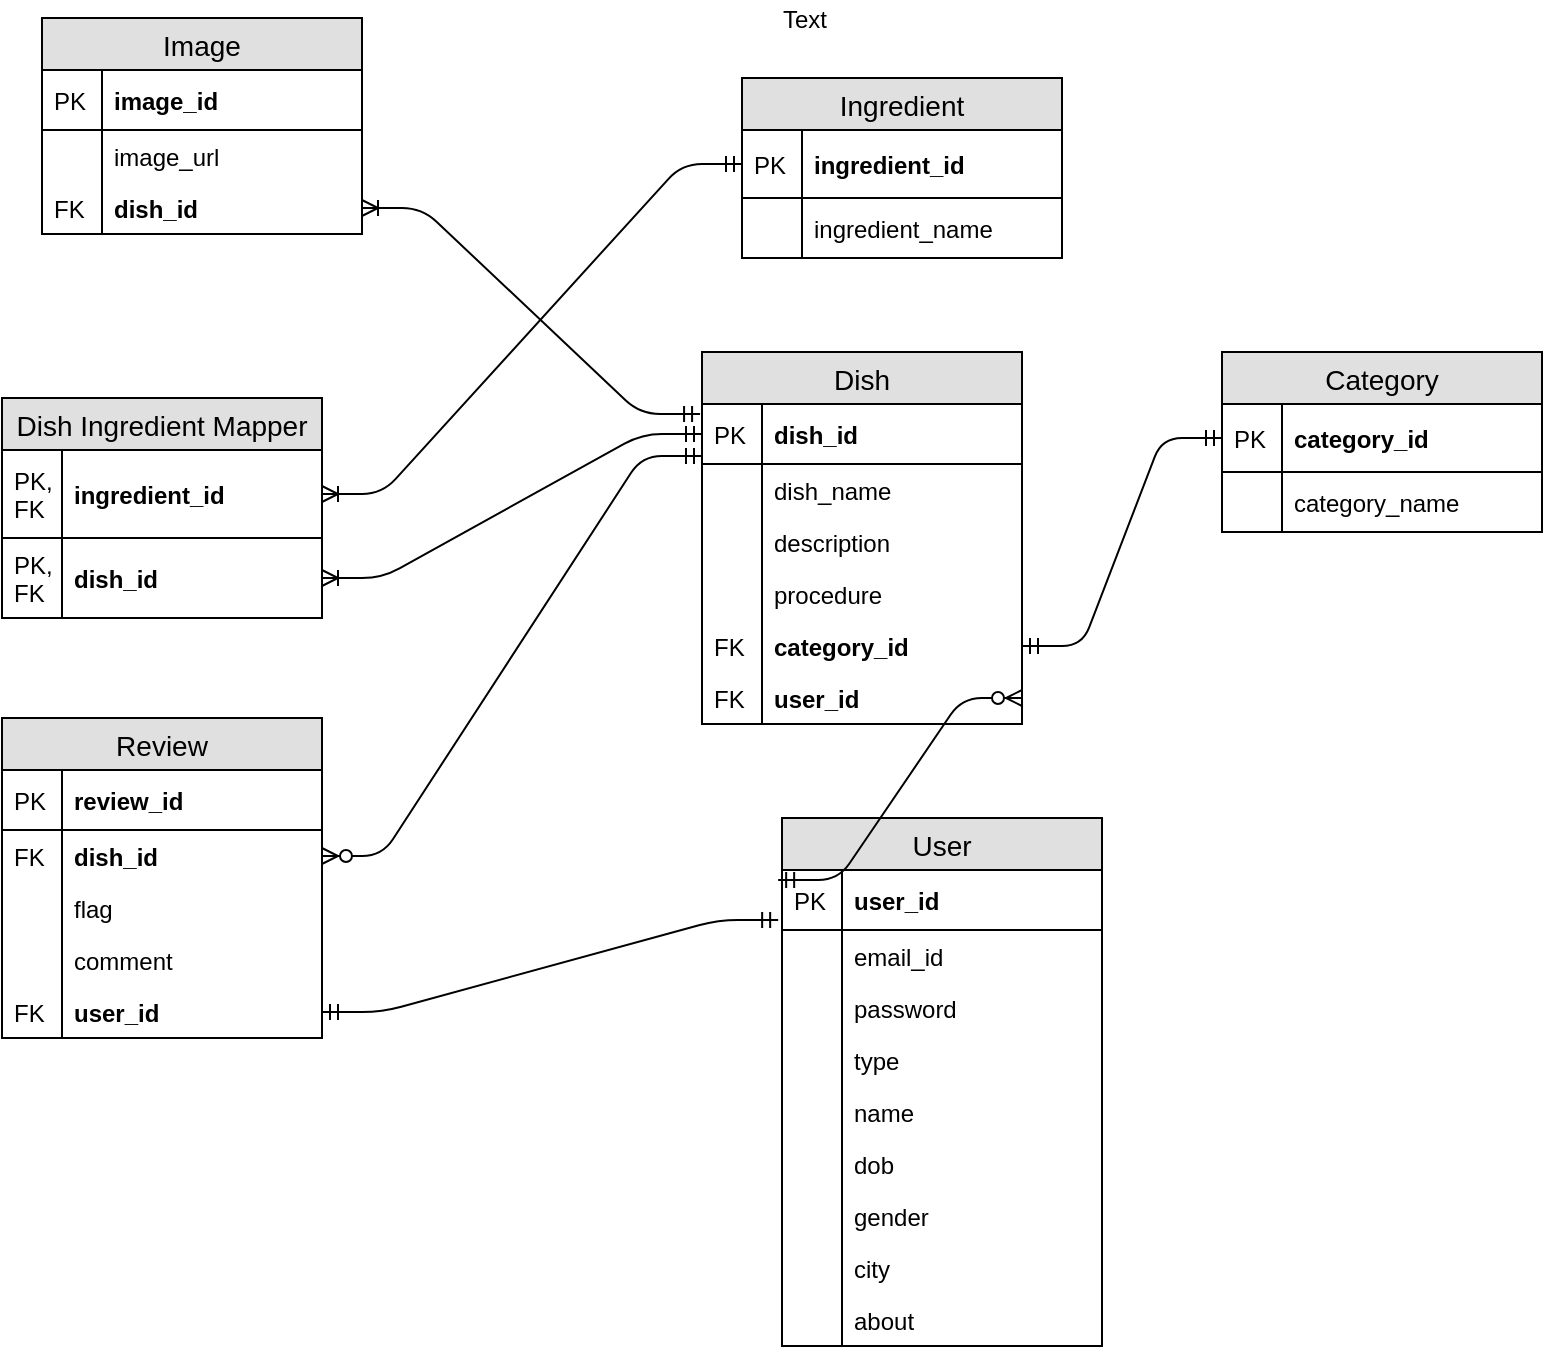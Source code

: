 <mxfile version="12.3.9" type="device" pages="1"><diagram id="ac1ZmO-KAcBKN5VcQjdK" name="Page-1"><mxGraphModel dx="868" dy="433" grid="1" gridSize="10" guides="1" tooltips="1" connect="1" arrows="1" fold="1" page="1" pageScale="1" pageWidth="850" pageHeight="1100" math="0" shadow="0"><root><mxCell id="0"/><mxCell id="1" parent="0"/><mxCell id="8xWmuHRfOic5xz7azCjE-1" value="Dish" style="swimlane;fontStyle=0;childLayout=stackLayout;horizontal=1;startSize=26;fillColor=#e0e0e0;horizontalStack=0;resizeParent=1;resizeParentMax=0;resizeLast=0;collapsible=1;marginBottom=0;swimlaneFillColor=#ffffff;align=center;fontSize=14;" parent="1" vertex="1"><mxGeometry x="510" y="227" width="160" height="186" as="geometry"/></mxCell><mxCell id="8xWmuHRfOic5xz7azCjE-2" value="dish_id" style="shape=partialRectangle;top=0;left=0;right=0;bottom=1;align=left;verticalAlign=middle;fillColor=none;spacingLeft=34;spacingRight=4;overflow=hidden;rotatable=0;points=[[0,0.5],[1,0.5]];portConstraint=eastwest;dropTarget=0;fontStyle=1;fontSize=12;" parent="8xWmuHRfOic5xz7azCjE-1" vertex="1"><mxGeometry y="26" width="160" height="30" as="geometry"/></mxCell><mxCell id="8xWmuHRfOic5xz7azCjE-3" value="PK" style="shape=partialRectangle;top=0;left=0;bottom=0;fillColor=none;align=left;verticalAlign=middle;spacingLeft=4;spacingRight=4;overflow=hidden;rotatable=0;points=[];portConstraint=eastwest;part=1;fontSize=12;" parent="8xWmuHRfOic5xz7azCjE-2" vertex="1" connectable="0"><mxGeometry width="30" height="30" as="geometry"/></mxCell><mxCell id="8xWmuHRfOic5xz7azCjE-4" value="dish_name" style="shape=partialRectangle;top=0;left=0;right=0;bottom=0;align=left;verticalAlign=top;fillColor=none;spacingLeft=34;spacingRight=4;overflow=hidden;rotatable=0;points=[[0,0.5],[1,0.5]];portConstraint=eastwest;dropTarget=0;fontSize=12;" parent="8xWmuHRfOic5xz7azCjE-1" vertex="1"><mxGeometry y="56" width="160" height="26" as="geometry"/></mxCell><mxCell id="8xWmuHRfOic5xz7azCjE-5" value="" style="shape=partialRectangle;top=0;left=0;bottom=0;fillColor=none;align=left;verticalAlign=top;spacingLeft=4;spacingRight=4;overflow=hidden;rotatable=0;points=[];portConstraint=eastwest;part=1;fontSize=12;" parent="8xWmuHRfOic5xz7azCjE-4" vertex="1" connectable="0"><mxGeometry width="30" height="26" as="geometry"/></mxCell><mxCell id="8xWmuHRfOic5xz7azCjE-6" value="description" style="shape=partialRectangle;top=0;left=0;right=0;bottom=0;align=left;verticalAlign=top;fillColor=none;spacingLeft=34;spacingRight=4;overflow=hidden;rotatable=0;points=[[0,0.5],[1,0.5]];portConstraint=eastwest;dropTarget=0;fontSize=12;" parent="8xWmuHRfOic5xz7azCjE-1" vertex="1"><mxGeometry y="82" width="160" height="26" as="geometry"/></mxCell><mxCell id="8xWmuHRfOic5xz7azCjE-7" value="" style="shape=partialRectangle;top=0;left=0;bottom=0;fillColor=none;align=left;verticalAlign=top;spacingLeft=4;spacingRight=4;overflow=hidden;rotatable=0;points=[];portConstraint=eastwest;part=1;fontSize=12;" parent="8xWmuHRfOic5xz7azCjE-6" vertex="1" connectable="0"><mxGeometry width="30" height="26" as="geometry"/></mxCell><mxCell id="8xWmuHRfOic5xz7azCjE-8" value="procedure" style="shape=partialRectangle;top=0;left=0;right=0;bottom=0;align=left;verticalAlign=top;fillColor=none;spacingLeft=34;spacingRight=4;overflow=hidden;rotatable=0;points=[[0,0.5],[1,0.5]];portConstraint=eastwest;dropTarget=0;fontSize=12;" parent="8xWmuHRfOic5xz7azCjE-1" vertex="1"><mxGeometry y="108" width="160" height="26" as="geometry"/></mxCell><mxCell id="8xWmuHRfOic5xz7azCjE-9" value="" style="shape=partialRectangle;top=0;left=0;bottom=0;fillColor=none;align=left;verticalAlign=top;spacingLeft=4;spacingRight=4;overflow=hidden;rotatable=0;points=[];portConstraint=eastwest;part=1;fontSize=12;" parent="8xWmuHRfOic5xz7azCjE-8" vertex="1" connectable="0"><mxGeometry width="30" height="26" as="geometry"/></mxCell><mxCell id="8xWmuHRfOic5xz7azCjE-16" value="category_id" style="shape=partialRectangle;top=0;left=0;right=0;bottom=0;align=left;verticalAlign=top;fillColor=none;spacingLeft=34;spacingRight=4;overflow=hidden;rotatable=0;points=[[0,0.5],[1,0.5]];portConstraint=eastwest;dropTarget=0;fontSize=12;fontStyle=1" parent="8xWmuHRfOic5xz7azCjE-1" vertex="1"><mxGeometry y="134" width="160" height="26" as="geometry"/></mxCell><mxCell id="8xWmuHRfOic5xz7azCjE-17" value="FK" style="shape=partialRectangle;top=0;left=0;bottom=0;fillColor=none;align=left;verticalAlign=top;spacingLeft=4;spacingRight=4;overflow=hidden;rotatable=0;points=[];portConstraint=eastwest;part=1;fontSize=12;" parent="8xWmuHRfOic5xz7azCjE-16" vertex="1" connectable="0"><mxGeometry width="30" height="26" as="geometry"/></mxCell><mxCell id="8xWmuHRfOic5xz7azCjE-12" value="user_id" style="shape=partialRectangle;top=0;left=0;right=0;bottom=0;align=left;verticalAlign=top;fillColor=none;spacingLeft=34;spacingRight=4;overflow=hidden;rotatable=0;points=[[0,0.5],[1,0.5]];portConstraint=eastwest;dropTarget=0;fontSize=12;fontStyle=1" parent="8xWmuHRfOic5xz7azCjE-1" vertex="1"><mxGeometry y="160" width="160" height="26" as="geometry"/></mxCell><mxCell id="8xWmuHRfOic5xz7azCjE-13" value="FK" style="shape=partialRectangle;top=0;left=0;bottom=0;fillColor=none;align=left;verticalAlign=top;spacingLeft=4;spacingRight=4;overflow=hidden;rotatable=0;points=[];portConstraint=eastwest;part=1;fontSize=12;" parent="8xWmuHRfOic5xz7azCjE-12" vertex="1" connectable="0"><mxGeometry width="30" height="26" as="geometry"/></mxCell><mxCell id="8xWmuHRfOic5xz7azCjE-20" value="Image" style="swimlane;fontStyle=0;childLayout=stackLayout;horizontal=1;startSize=26;fillColor=#e0e0e0;horizontalStack=0;resizeParent=1;resizeParentMax=0;resizeLast=0;collapsible=1;marginBottom=0;swimlaneFillColor=#ffffff;align=center;fontSize=14;" parent="1" vertex="1"><mxGeometry x="180" y="60" width="160" height="108" as="geometry"/></mxCell><mxCell id="8xWmuHRfOic5xz7azCjE-21" value="image_id" style="shape=partialRectangle;top=0;left=0;right=0;bottom=1;align=left;verticalAlign=middle;fillColor=none;spacingLeft=34;spacingRight=4;overflow=hidden;rotatable=0;points=[[0,0.5],[1,0.5]];portConstraint=eastwest;dropTarget=0;fontStyle=1;fontSize=12;" parent="8xWmuHRfOic5xz7azCjE-20" vertex="1"><mxGeometry y="26" width="160" height="30" as="geometry"/></mxCell><mxCell id="8xWmuHRfOic5xz7azCjE-22" value="PK" style="shape=partialRectangle;top=0;left=0;bottom=0;fillColor=none;align=left;verticalAlign=middle;spacingLeft=4;spacingRight=4;overflow=hidden;rotatable=0;points=[];portConstraint=eastwest;part=1;fontSize=12;" parent="8xWmuHRfOic5xz7azCjE-21" vertex="1" connectable="0"><mxGeometry width="30" height="30" as="geometry"/></mxCell><mxCell id="8xWmuHRfOic5xz7azCjE-23" value="image_url" style="shape=partialRectangle;top=0;left=0;right=0;bottom=0;align=left;verticalAlign=top;fillColor=none;spacingLeft=34;spacingRight=4;overflow=hidden;rotatable=0;points=[[0,0.5],[1,0.5]];portConstraint=eastwest;dropTarget=0;fontSize=12;" parent="8xWmuHRfOic5xz7azCjE-20" vertex="1"><mxGeometry y="56" width="160" height="26" as="geometry"/></mxCell><mxCell id="8xWmuHRfOic5xz7azCjE-24" value="" style="shape=partialRectangle;top=0;left=0;bottom=0;fillColor=none;align=left;verticalAlign=top;spacingLeft=4;spacingRight=4;overflow=hidden;rotatable=0;points=[];portConstraint=eastwest;part=1;fontSize=12;" parent="8xWmuHRfOic5xz7azCjE-23" vertex="1" connectable="0"><mxGeometry width="30" height="26" as="geometry"/></mxCell><mxCell id="wFoMBfjpKx5R6OrqDgCq-9" value="dish_id" style="shape=partialRectangle;top=0;left=0;right=0;bottom=0;align=left;verticalAlign=top;fillColor=none;spacingLeft=34;spacingRight=4;overflow=hidden;rotatable=0;points=[[0,0.5],[1,0.5]];portConstraint=eastwest;dropTarget=0;fontSize=12;fontStyle=1" vertex="1" parent="8xWmuHRfOic5xz7azCjE-20"><mxGeometry y="82" width="160" height="26" as="geometry"/></mxCell><mxCell id="wFoMBfjpKx5R6OrqDgCq-10" value="FK" style="shape=partialRectangle;top=0;left=0;bottom=0;fillColor=none;align=left;verticalAlign=top;spacingLeft=4;spacingRight=4;overflow=hidden;rotatable=0;points=[];portConstraint=eastwest;part=1;fontSize=12;" vertex="1" connectable="0" parent="wFoMBfjpKx5R6OrqDgCq-9"><mxGeometry width="30" height="26" as="geometry"/></mxCell><mxCell id="8xWmuHRfOic5xz7azCjE-43" value="User" style="swimlane;fontStyle=0;childLayout=stackLayout;horizontal=1;startSize=26;fillColor=#e0e0e0;horizontalStack=0;resizeParent=1;resizeParentMax=0;resizeLast=0;collapsible=1;marginBottom=0;swimlaneFillColor=#ffffff;align=center;fontSize=14;" parent="1" vertex="1"><mxGeometry x="550" y="460" width="160" height="264" as="geometry"/></mxCell><mxCell id="8xWmuHRfOic5xz7azCjE-44" value="user_id" style="shape=partialRectangle;top=0;left=0;right=0;bottom=1;align=left;verticalAlign=middle;fillColor=none;spacingLeft=34;spacingRight=4;overflow=hidden;rotatable=0;points=[[0,0.5],[1,0.5]];portConstraint=eastwest;dropTarget=0;fontStyle=1;fontSize=12;" parent="8xWmuHRfOic5xz7azCjE-43" vertex="1"><mxGeometry y="26" width="160" height="30" as="geometry"/></mxCell><mxCell id="8xWmuHRfOic5xz7azCjE-45" value="PK" style="shape=partialRectangle;top=0;left=0;bottom=0;fillColor=none;align=left;verticalAlign=middle;spacingLeft=4;spacingRight=4;overflow=hidden;rotatable=0;points=[];portConstraint=eastwest;part=1;fontSize=12;" parent="8xWmuHRfOic5xz7azCjE-44" vertex="1" connectable="0"><mxGeometry width="30" height="30" as="geometry"/></mxCell><mxCell id="wFoMBfjpKx5R6OrqDgCq-1" value="email_id" style="shape=partialRectangle;top=0;left=0;right=0;bottom=0;align=left;verticalAlign=top;fillColor=none;spacingLeft=34;spacingRight=4;overflow=hidden;rotatable=0;points=[[0,0.5],[1,0.5]];portConstraint=eastwest;dropTarget=0;fontSize=12;" vertex="1" parent="8xWmuHRfOic5xz7azCjE-43"><mxGeometry y="56" width="160" height="26" as="geometry"/></mxCell><mxCell id="wFoMBfjpKx5R6OrqDgCq-2" value="" style="shape=partialRectangle;top=0;left=0;bottom=0;fillColor=none;align=left;verticalAlign=top;spacingLeft=4;spacingRight=4;overflow=hidden;rotatable=0;points=[];portConstraint=eastwest;part=1;fontSize=12;" vertex="1" connectable="0" parent="wFoMBfjpKx5R6OrqDgCq-1"><mxGeometry width="30" height="26" as="geometry"/></mxCell><mxCell id="8xWmuHRfOic5xz7azCjE-46" value="password" style="shape=partialRectangle;top=0;left=0;right=0;bottom=0;align=left;verticalAlign=top;fillColor=none;spacingLeft=34;spacingRight=4;overflow=hidden;rotatable=0;points=[[0,0.5],[1,0.5]];portConstraint=eastwest;dropTarget=0;fontSize=12;" parent="8xWmuHRfOic5xz7azCjE-43" vertex="1"><mxGeometry y="82" width="160" height="26" as="geometry"/></mxCell><mxCell id="8xWmuHRfOic5xz7azCjE-47" value="" style="shape=partialRectangle;top=0;left=0;bottom=0;fillColor=none;align=left;verticalAlign=top;spacingLeft=4;spacingRight=4;overflow=hidden;rotatable=0;points=[];portConstraint=eastwest;part=1;fontSize=12;" parent="8xWmuHRfOic5xz7azCjE-46" vertex="1" connectable="0"><mxGeometry width="30" height="26" as="geometry"/></mxCell><mxCell id="8xWmuHRfOic5xz7azCjE-48" value="type" style="shape=partialRectangle;top=0;left=0;right=0;bottom=0;align=left;verticalAlign=top;fillColor=none;spacingLeft=34;spacingRight=4;overflow=hidden;rotatable=0;points=[[0,0.5],[1,0.5]];portConstraint=eastwest;dropTarget=0;fontSize=12;" parent="8xWmuHRfOic5xz7azCjE-43" vertex="1"><mxGeometry y="108" width="160" height="26" as="geometry"/></mxCell><mxCell id="8xWmuHRfOic5xz7azCjE-49" value="" style="shape=partialRectangle;top=0;left=0;bottom=0;fillColor=none;align=left;verticalAlign=top;spacingLeft=4;spacingRight=4;overflow=hidden;rotatable=0;points=[];portConstraint=eastwest;part=1;fontSize=12;" parent="8xWmuHRfOic5xz7azCjE-48" vertex="1" connectable="0"><mxGeometry width="30" height="26" as="geometry"/></mxCell><mxCell id="8xWmuHRfOic5xz7azCjE-50" value="name" style="shape=partialRectangle;top=0;left=0;right=0;bottom=0;align=left;verticalAlign=top;fillColor=none;spacingLeft=34;spacingRight=4;overflow=hidden;rotatable=0;points=[[0,0.5],[1,0.5]];portConstraint=eastwest;dropTarget=0;fontSize=12;" parent="8xWmuHRfOic5xz7azCjE-43" vertex="1"><mxGeometry y="134" width="160" height="26" as="geometry"/></mxCell><mxCell id="8xWmuHRfOic5xz7azCjE-51" value="" style="shape=partialRectangle;top=0;left=0;bottom=0;fillColor=none;align=left;verticalAlign=top;spacingLeft=4;spacingRight=4;overflow=hidden;rotatable=0;points=[];portConstraint=eastwest;part=1;fontSize=12;" parent="8xWmuHRfOic5xz7azCjE-50" vertex="1" connectable="0"><mxGeometry width="30" height="26" as="geometry"/></mxCell><mxCell id="8xWmuHRfOic5xz7azCjE-52" value="dob" style="shape=partialRectangle;top=0;left=0;right=0;bottom=0;align=left;verticalAlign=top;fillColor=none;spacingLeft=34;spacingRight=4;overflow=hidden;rotatable=0;points=[[0,0.5],[1,0.5]];portConstraint=eastwest;dropTarget=0;fontSize=12;" parent="8xWmuHRfOic5xz7azCjE-43" vertex="1"><mxGeometry y="160" width="160" height="26" as="geometry"/></mxCell><mxCell id="8xWmuHRfOic5xz7azCjE-53" value="" style="shape=partialRectangle;top=0;left=0;bottom=0;fillColor=none;align=left;verticalAlign=top;spacingLeft=4;spacingRight=4;overflow=hidden;rotatable=0;points=[];portConstraint=eastwest;part=1;fontSize=12;" parent="8xWmuHRfOic5xz7azCjE-52" vertex="1" connectable="0"><mxGeometry width="30" height="26" as="geometry"/></mxCell><mxCell id="8xWmuHRfOic5xz7azCjE-66" value="gender" style="shape=partialRectangle;top=0;left=0;right=0;bottom=0;align=left;verticalAlign=top;fillColor=none;spacingLeft=34;spacingRight=4;overflow=hidden;rotatable=0;points=[[0,0.5],[1,0.5]];portConstraint=eastwest;dropTarget=0;fontSize=12;" parent="8xWmuHRfOic5xz7azCjE-43" vertex="1"><mxGeometry y="186" width="160" height="26" as="geometry"/></mxCell><mxCell id="8xWmuHRfOic5xz7azCjE-67" value="" style="shape=partialRectangle;top=0;left=0;bottom=0;fillColor=none;align=left;verticalAlign=top;spacingLeft=4;spacingRight=4;overflow=hidden;rotatable=0;points=[];portConstraint=eastwest;part=1;fontSize=12;" parent="8xWmuHRfOic5xz7azCjE-66" vertex="1" connectable="0"><mxGeometry width="30" height="26" as="geometry"/></mxCell><mxCell id="8xWmuHRfOic5xz7azCjE-72" value="city" style="shape=partialRectangle;top=0;left=0;right=0;bottom=0;align=left;verticalAlign=top;fillColor=none;spacingLeft=34;spacingRight=4;overflow=hidden;rotatable=0;points=[[0,0.5],[1,0.5]];portConstraint=eastwest;dropTarget=0;fontSize=12;" parent="8xWmuHRfOic5xz7azCjE-43" vertex="1"><mxGeometry y="212" width="160" height="26" as="geometry"/></mxCell><mxCell id="8xWmuHRfOic5xz7azCjE-73" value="" style="shape=partialRectangle;top=0;left=0;bottom=0;fillColor=none;align=left;verticalAlign=top;spacingLeft=4;spacingRight=4;overflow=hidden;rotatable=0;points=[];portConstraint=eastwest;part=1;fontSize=12;" parent="8xWmuHRfOic5xz7azCjE-72" vertex="1" connectable="0"><mxGeometry width="30" height="26" as="geometry"/></mxCell><mxCell id="8xWmuHRfOic5xz7azCjE-68" value="about" style="shape=partialRectangle;top=0;left=0;right=0;bottom=0;align=left;verticalAlign=top;fillColor=none;spacingLeft=34;spacingRight=4;overflow=hidden;rotatable=0;points=[[0,0.5],[1,0.5]];portConstraint=eastwest;dropTarget=0;fontSize=12;" parent="8xWmuHRfOic5xz7azCjE-43" vertex="1"><mxGeometry y="238" width="160" height="26" as="geometry"/></mxCell><mxCell id="8xWmuHRfOic5xz7azCjE-69" value="" style="shape=partialRectangle;top=0;left=0;bottom=0;fillColor=none;align=left;verticalAlign=top;spacingLeft=4;spacingRight=4;overflow=hidden;rotatable=0;points=[];portConstraint=eastwest;part=1;fontSize=12;" parent="8xWmuHRfOic5xz7azCjE-68" vertex="1" connectable="0"><mxGeometry width="30" height="26" as="geometry"/></mxCell><mxCell id="8xWmuHRfOic5xz7azCjE-76" value="" style="edgeStyle=entityRelationEdgeStyle;fontSize=12;html=1;endArrow=ERmandOne;startArrow=ERzeroToMany;startFill=1;endFill=0;entryX=-0.012;entryY=0.167;entryDx=0;entryDy=0;exitX=1;exitY=0.5;exitDx=0;exitDy=0;entryPerimeter=0;" parent="1" source="8xWmuHRfOic5xz7azCjE-12" target="8xWmuHRfOic5xz7azCjE-44" edge="1"><mxGeometry width="100" height="100" relative="1" as="geometry"><mxPoint x="320" y="731" as="sourcePoint"/><mxPoint x="420" y="630" as="targetPoint"/></mxGeometry></mxCell><mxCell id="8xWmuHRfOic5xz7azCjE-77" value="Review" style="swimlane;fontStyle=0;childLayout=stackLayout;horizontal=1;startSize=26;fillColor=#e0e0e0;horizontalStack=0;resizeParent=1;resizeParentMax=0;resizeLast=0;collapsible=1;marginBottom=0;swimlaneFillColor=#ffffff;align=center;fontSize=14;" parent="1" vertex="1"><mxGeometry x="160" y="410" width="160" height="160" as="geometry"/></mxCell><mxCell id="8xWmuHRfOic5xz7azCjE-78" value="review_id" style="shape=partialRectangle;top=0;left=0;right=0;bottom=1;align=left;verticalAlign=middle;fillColor=none;spacingLeft=34;spacingRight=4;overflow=hidden;rotatable=0;points=[[0,0.5],[1,0.5]];portConstraint=eastwest;dropTarget=0;fontStyle=1;fontSize=12;" parent="8xWmuHRfOic5xz7azCjE-77" vertex="1"><mxGeometry y="26" width="160" height="30" as="geometry"/></mxCell><mxCell id="8xWmuHRfOic5xz7azCjE-79" value="PK" style="shape=partialRectangle;top=0;left=0;bottom=0;fillColor=none;align=left;verticalAlign=middle;spacingLeft=4;spacingRight=4;overflow=hidden;rotatable=0;points=[];portConstraint=eastwest;part=1;fontSize=12;" parent="8xWmuHRfOic5xz7azCjE-78" vertex="1" connectable="0"><mxGeometry width="30" height="30" as="geometry"/></mxCell><mxCell id="8xWmuHRfOic5xz7azCjE-80" value="dish_id" style="shape=partialRectangle;top=0;left=0;right=0;bottom=0;align=left;verticalAlign=top;fillColor=none;spacingLeft=34;spacingRight=4;overflow=hidden;rotatable=0;points=[[0,0.5],[1,0.5]];portConstraint=eastwest;dropTarget=0;fontSize=12;fontStyle=1" parent="8xWmuHRfOic5xz7azCjE-77" vertex="1"><mxGeometry y="56" width="160" height="26" as="geometry"/></mxCell><mxCell id="8xWmuHRfOic5xz7azCjE-81" value="FK" style="shape=partialRectangle;top=0;left=0;bottom=0;fillColor=none;align=left;verticalAlign=top;spacingLeft=4;spacingRight=4;overflow=hidden;rotatable=0;points=[];portConstraint=eastwest;part=1;fontSize=12;" parent="8xWmuHRfOic5xz7azCjE-80" vertex="1" connectable="0"><mxGeometry width="30" height="26" as="geometry"/></mxCell><mxCell id="8xWmuHRfOic5xz7azCjE-82" value="flag" style="shape=partialRectangle;top=0;left=0;right=0;bottom=0;align=left;verticalAlign=top;fillColor=none;spacingLeft=34;spacingRight=4;overflow=hidden;rotatable=0;points=[[0,0.5],[1,0.5]];portConstraint=eastwest;dropTarget=0;fontSize=12;" parent="8xWmuHRfOic5xz7azCjE-77" vertex="1"><mxGeometry y="82" width="160" height="26" as="geometry"/></mxCell><mxCell id="8xWmuHRfOic5xz7azCjE-83" value="" style="shape=partialRectangle;top=0;left=0;bottom=0;fillColor=none;align=left;verticalAlign=top;spacingLeft=4;spacingRight=4;overflow=hidden;rotatable=0;points=[];portConstraint=eastwest;part=1;fontSize=12;" parent="8xWmuHRfOic5xz7azCjE-82" vertex="1" connectable="0"><mxGeometry width="30" height="26" as="geometry"/></mxCell><mxCell id="wFoMBfjpKx5R6OrqDgCq-3" value="comment" style="shape=partialRectangle;top=0;left=0;right=0;bottom=0;align=left;verticalAlign=top;fillColor=none;spacingLeft=34;spacingRight=4;overflow=hidden;rotatable=0;points=[[0,0.5],[1,0.5]];portConstraint=eastwest;dropTarget=0;fontSize=12;" vertex="1" parent="8xWmuHRfOic5xz7azCjE-77"><mxGeometry y="108" width="160" height="26" as="geometry"/></mxCell><mxCell id="wFoMBfjpKx5R6OrqDgCq-4" value="" style="shape=partialRectangle;top=0;left=0;bottom=0;fillColor=none;align=left;verticalAlign=top;spacingLeft=4;spacingRight=4;overflow=hidden;rotatable=0;points=[];portConstraint=eastwest;part=1;fontSize=12;" vertex="1" connectable="0" parent="wFoMBfjpKx5R6OrqDgCq-3"><mxGeometry width="30" height="26" as="geometry"/></mxCell><mxCell id="8xWmuHRfOic5xz7azCjE-84" value="user_id" style="shape=partialRectangle;top=0;left=0;right=0;bottom=0;align=left;verticalAlign=top;fillColor=none;spacingLeft=34;spacingRight=4;overflow=hidden;rotatable=0;points=[[0,0.5],[1,0.5]];portConstraint=eastwest;dropTarget=0;fontSize=12;fontStyle=1" parent="8xWmuHRfOic5xz7azCjE-77" vertex="1"><mxGeometry y="134" width="160" height="26" as="geometry"/></mxCell><mxCell id="8xWmuHRfOic5xz7azCjE-85" value="FK" style="shape=partialRectangle;top=0;left=0;bottom=0;fillColor=none;align=left;verticalAlign=top;spacingLeft=4;spacingRight=4;overflow=hidden;rotatable=0;points=[];portConstraint=eastwest;part=1;fontSize=12;" parent="8xWmuHRfOic5xz7azCjE-84" vertex="1" connectable="0"><mxGeometry width="30" height="26" as="geometry"/></mxCell><mxCell id="8xWmuHRfOic5xz7azCjE-89" value="" style="edgeStyle=entityRelationEdgeStyle;fontSize=12;html=1;endArrow=ERmandOne;startArrow=ERzeroToMany;startFill=1;endFill=0;entryX=0;entryY=0.867;entryDx=0;entryDy=0;exitX=1;exitY=0.5;exitDx=0;exitDy=0;entryPerimeter=0;" parent="1" source="8xWmuHRfOic5xz7azCjE-80" target="8xWmuHRfOic5xz7azCjE-2" edge="1"><mxGeometry width="100" height="100" relative="1" as="geometry"><mxPoint x="490" y="399" as="sourcePoint"/><mxPoint x="610" y="441" as="targetPoint"/></mxGeometry></mxCell><mxCell id="8xWmuHRfOic5xz7azCjE-90" value="" style="edgeStyle=entityRelationEdgeStyle;fontSize=12;html=1;endArrow=ERmandOne;startArrow=ERmandOne;entryX=-0.012;entryY=0.833;entryDx=0;entryDy=0;entryPerimeter=0;exitX=1;exitY=0.5;exitDx=0;exitDy=0;" parent="1" source="8xWmuHRfOic5xz7azCjE-84" target="8xWmuHRfOic5xz7azCjE-44" edge="1"><mxGeometry width="100" height="100" relative="1" as="geometry"><mxPoint x="320" y="550" as="sourcePoint"/><mxPoint x="355" y="435.5" as="targetPoint"/></mxGeometry></mxCell><mxCell id="wFoMBfjpKx5R6OrqDgCq-13" value="" style="edgeStyle=entityRelationEdgeStyle;fontSize=12;html=1;endArrow=ERmandOne;startArrow=ERoneToMany;startFill=0;endFill=0;entryX=0;entryY=0.5;entryDx=0;entryDy=0;exitX=1;exitY=0.5;exitDx=0;exitDy=0;" edge="1" parent="1" source="wFoMBfjpKx5R6OrqDgCq-17" target="8xWmuHRfOic5xz7azCjE-2"><mxGeometry width="100" height="100" relative="1" as="geometry"><mxPoint x="200" y="320" as="sourcePoint"/><mxPoint x="450" y="270" as="targetPoint"/></mxGeometry></mxCell><mxCell id="wFoMBfjpKx5R6OrqDgCq-14" value="Dish Ingredient Mapper" style="swimlane;fontStyle=0;childLayout=stackLayout;horizontal=1;startSize=26;fillColor=#e0e0e0;horizontalStack=0;resizeParent=1;resizeParentMax=0;resizeLast=0;collapsible=1;marginBottom=0;swimlaneFillColor=#ffffff;align=center;fontSize=14;" vertex="1" parent="1"><mxGeometry x="160" y="250" width="160" height="110" as="geometry"/></mxCell><mxCell id="wFoMBfjpKx5R6OrqDgCq-15" value="ingredient_id" style="shape=partialRectangle;top=0;left=0;right=0;bottom=1;align=left;verticalAlign=middle;fillColor=none;spacingLeft=34;spacingRight=4;overflow=hidden;rotatable=0;points=[[0,0.5],[1,0.5]];portConstraint=eastwest;dropTarget=0;fontStyle=1;fontSize=12;" vertex="1" parent="wFoMBfjpKx5R6OrqDgCq-14"><mxGeometry y="26" width="160" height="44" as="geometry"/></mxCell><mxCell id="wFoMBfjpKx5R6OrqDgCq-16" value="PK,&#10;FK" style="shape=partialRectangle;top=0;left=0;bottom=0;fillColor=none;align=left;verticalAlign=middle;spacingLeft=4;spacingRight=4;overflow=hidden;rotatable=0;points=[];portConstraint=eastwest;part=1;fontSize=12;" vertex="1" connectable="0" parent="wFoMBfjpKx5R6OrqDgCq-15"><mxGeometry width="30" height="44" as="geometry"/></mxCell><mxCell id="wFoMBfjpKx5R6OrqDgCq-17" value="dish_id" style="shape=partialRectangle;top=0;left=0;right=0;bottom=0;align=left;verticalAlign=middle;fillColor=none;spacingLeft=34;spacingRight=4;overflow=hidden;rotatable=0;points=[[0,0.5],[1,0.5]];portConstraint=eastwest;dropTarget=0;fontSize=12;fontStyle=1" vertex="1" parent="wFoMBfjpKx5R6OrqDgCq-14"><mxGeometry y="70" width="160" height="40" as="geometry"/></mxCell><mxCell id="wFoMBfjpKx5R6OrqDgCq-18" value="PK,&#10;FK" style="shape=partialRectangle;top=0;left=0;bottom=0;fillColor=none;align=left;verticalAlign=top;spacingLeft=4;spacingRight=4;overflow=hidden;rotatable=0;points=[];portConstraint=eastwest;part=1;fontSize=12;" vertex="1" connectable="0" parent="wFoMBfjpKx5R6OrqDgCq-17"><mxGeometry width="30" height="40" as="geometry"/></mxCell><mxCell id="wFoMBfjpKx5R6OrqDgCq-25" value="" style="edgeStyle=entityRelationEdgeStyle;fontSize=12;html=1;endArrow=ERmandOne;startArrow=ERoneToMany;exitX=1;exitY=0.5;exitDx=0;exitDy=0;startFill=0;endFill=0;entryX=-0.006;entryY=0.167;entryDx=0;entryDy=0;entryPerimeter=0;" edge="1" parent="1" source="wFoMBfjpKx5R6OrqDgCq-9" target="8xWmuHRfOic5xz7azCjE-2"><mxGeometry width="100" height="100" relative="1" as="geometry"><mxPoint x="140.5" y="210" as="sourcePoint"/><mxPoint x="550" y="250" as="targetPoint"/></mxGeometry></mxCell><mxCell id="wFoMBfjpKx5R6OrqDgCq-27" value="Ingredient" style="swimlane;fontStyle=0;childLayout=stackLayout;horizontal=1;startSize=26;fillColor=#e0e0e0;horizontalStack=0;resizeParent=1;resizeParentMax=0;resizeLast=0;collapsible=1;marginBottom=0;swimlaneFillColor=#ffffff;align=center;fontSize=14;" vertex="1" parent="1"><mxGeometry x="530" y="90" width="160" height="90" as="geometry"/></mxCell><mxCell id="wFoMBfjpKx5R6OrqDgCq-28" value="ingredient_id" style="shape=partialRectangle;top=0;left=0;right=0;bottom=1;align=left;verticalAlign=middle;fillColor=none;spacingLeft=34;spacingRight=4;overflow=hidden;rotatable=0;points=[[0,0.5],[1,0.5]];portConstraint=eastwest;dropTarget=0;fontStyle=1;fontSize=12;" vertex="1" parent="wFoMBfjpKx5R6OrqDgCq-27"><mxGeometry y="26" width="160" height="34" as="geometry"/></mxCell><mxCell id="wFoMBfjpKx5R6OrqDgCq-29" value="PK" style="shape=partialRectangle;top=0;left=0;bottom=0;fillColor=none;align=left;verticalAlign=middle;spacingLeft=4;spacingRight=4;overflow=hidden;rotatable=0;points=[];portConstraint=eastwest;part=1;fontSize=12;" vertex="1" connectable="0" parent="wFoMBfjpKx5R6OrqDgCq-28"><mxGeometry width="30" height="34" as="geometry"/></mxCell><mxCell id="wFoMBfjpKx5R6OrqDgCq-30" value="ingredient_name" style="shape=partialRectangle;top=0;left=0;right=0;bottom=0;align=left;verticalAlign=middle;fillColor=none;spacingLeft=34;spacingRight=4;overflow=hidden;rotatable=0;points=[[0,0.5],[1,0.5]];portConstraint=eastwest;dropTarget=0;fontSize=12;fontStyle=0" vertex="1" parent="wFoMBfjpKx5R6OrqDgCq-27"><mxGeometry y="60" width="160" height="30" as="geometry"/></mxCell><mxCell id="wFoMBfjpKx5R6OrqDgCq-31" value="" style="shape=partialRectangle;top=0;left=0;bottom=0;fillColor=none;align=left;verticalAlign=top;spacingLeft=4;spacingRight=4;overflow=hidden;rotatable=0;points=[];portConstraint=eastwest;part=1;fontSize=12;" vertex="1" connectable="0" parent="wFoMBfjpKx5R6OrqDgCq-30"><mxGeometry width="30" height="30.0" as="geometry"/></mxCell><mxCell id="wFoMBfjpKx5R6OrqDgCq-34" value="" style="edgeStyle=entityRelationEdgeStyle;fontSize=12;html=1;endArrow=ERmandOne;startArrow=ERoneToMany;startFill=0;endFill=0;entryX=0;entryY=0.5;entryDx=0;entryDy=0;" edge="1" parent="1" source="wFoMBfjpKx5R6OrqDgCq-15" target="wFoMBfjpKx5R6OrqDgCq-28"><mxGeometry width="100" height="100" relative="1" as="geometry"><mxPoint x="150" y="241" as="sourcePoint"/><mxPoint x="400" y="160" as="targetPoint"/></mxGeometry></mxCell><mxCell id="wFoMBfjpKx5R6OrqDgCq-35" value="Category" style="swimlane;fontStyle=0;childLayout=stackLayout;horizontal=1;startSize=26;fillColor=#e0e0e0;horizontalStack=0;resizeParent=1;resizeParentMax=0;resizeLast=0;collapsible=1;marginBottom=0;swimlaneFillColor=#ffffff;align=center;fontSize=14;" vertex="1" parent="1"><mxGeometry x="770" y="227" width="160" height="90" as="geometry"/></mxCell><mxCell id="wFoMBfjpKx5R6OrqDgCq-36" value="category_id" style="shape=partialRectangle;top=0;left=0;right=0;bottom=1;align=left;verticalAlign=middle;fillColor=none;spacingLeft=34;spacingRight=4;overflow=hidden;rotatable=0;points=[[0,0.5],[1,0.5]];portConstraint=eastwest;dropTarget=0;fontStyle=1;fontSize=12;" vertex="1" parent="wFoMBfjpKx5R6OrqDgCq-35"><mxGeometry y="26" width="160" height="34" as="geometry"/></mxCell><mxCell id="wFoMBfjpKx5R6OrqDgCq-37" value="PK" style="shape=partialRectangle;top=0;left=0;bottom=0;fillColor=none;align=left;verticalAlign=middle;spacingLeft=4;spacingRight=4;overflow=hidden;rotatable=0;points=[];portConstraint=eastwest;part=1;fontSize=12;" vertex="1" connectable="0" parent="wFoMBfjpKx5R6OrqDgCq-36"><mxGeometry width="30" height="34" as="geometry"/></mxCell><mxCell id="wFoMBfjpKx5R6OrqDgCq-38" value="category_name" style="shape=partialRectangle;top=0;left=0;right=0;bottom=0;align=left;verticalAlign=middle;fillColor=none;spacingLeft=34;spacingRight=4;overflow=hidden;rotatable=0;points=[[0,0.5],[1,0.5]];portConstraint=eastwest;dropTarget=0;fontSize=12;fontStyle=0" vertex="1" parent="wFoMBfjpKx5R6OrqDgCq-35"><mxGeometry y="60" width="160" height="30" as="geometry"/></mxCell><mxCell id="wFoMBfjpKx5R6OrqDgCq-39" value="" style="shape=partialRectangle;top=0;left=0;bottom=0;fillColor=none;align=left;verticalAlign=top;spacingLeft=4;spacingRight=4;overflow=hidden;rotatable=0;points=[];portConstraint=eastwest;part=1;fontSize=12;" vertex="1" connectable="0" parent="wFoMBfjpKx5R6OrqDgCq-38"><mxGeometry width="30" height="30.0" as="geometry"/></mxCell><mxCell id="wFoMBfjpKx5R6OrqDgCq-40" value="" style="edgeStyle=entityRelationEdgeStyle;fontSize=12;html=1;endArrow=ERmandOne;startArrow=ERmandOne;entryX=0;entryY=0.5;entryDx=0;entryDy=0;exitX=1;exitY=0.5;exitDx=0;exitDy=0;" edge="1" parent="1" source="8xWmuHRfOic5xz7azCjE-16" target="wFoMBfjpKx5R6OrqDgCq-36"><mxGeometry width="100" height="100" relative="1" as="geometry"><mxPoint x="722" y="408" as="sourcePoint"/><mxPoint x="1140" y="292" as="targetPoint"/></mxGeometry></mxCell><mxCell id="wFoMBfjpKx5R6OrqDgCq-43" value="Text" style="text;html=1;align=center;verticalAlign=middle;resizable=0;points=[];;autosize=1;" vertex="1" parent="1"><mxGeometry x="541" y="51" width="40" height="20" as="geometry"/></mxCell></root></mxGraphModel></diagram></mxfile>